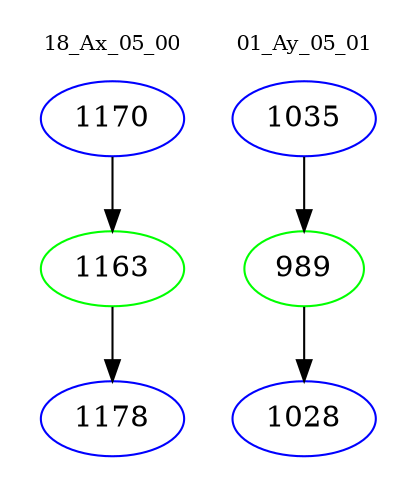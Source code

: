 digraph{
subgraph cluster_0 {
color = white
label = "18_Ax_05_00";
fontsize=10;
T0_1170 [label="1170", color="blue"]
T0_1170 -> T0_1163 [color="black"]
T0_1163 [label="1163", color="green"]
T0_1163 -> T0_1178 [color="black"]
T0_1178 [label="1178", color="blue"]
}
subgraph cluster_1 {
color = white
label = "01_Ay_05_01";
fontsize=10;
T1_1035 [label="1035", color="blue"]
T1_1035 -> T1_989 [color="black"]
T1_989 [label="989", color="green"]
T1_989 -> T1_1028 [color="black"]
T1_1028 [label="1028", color="blue"]
}
}
